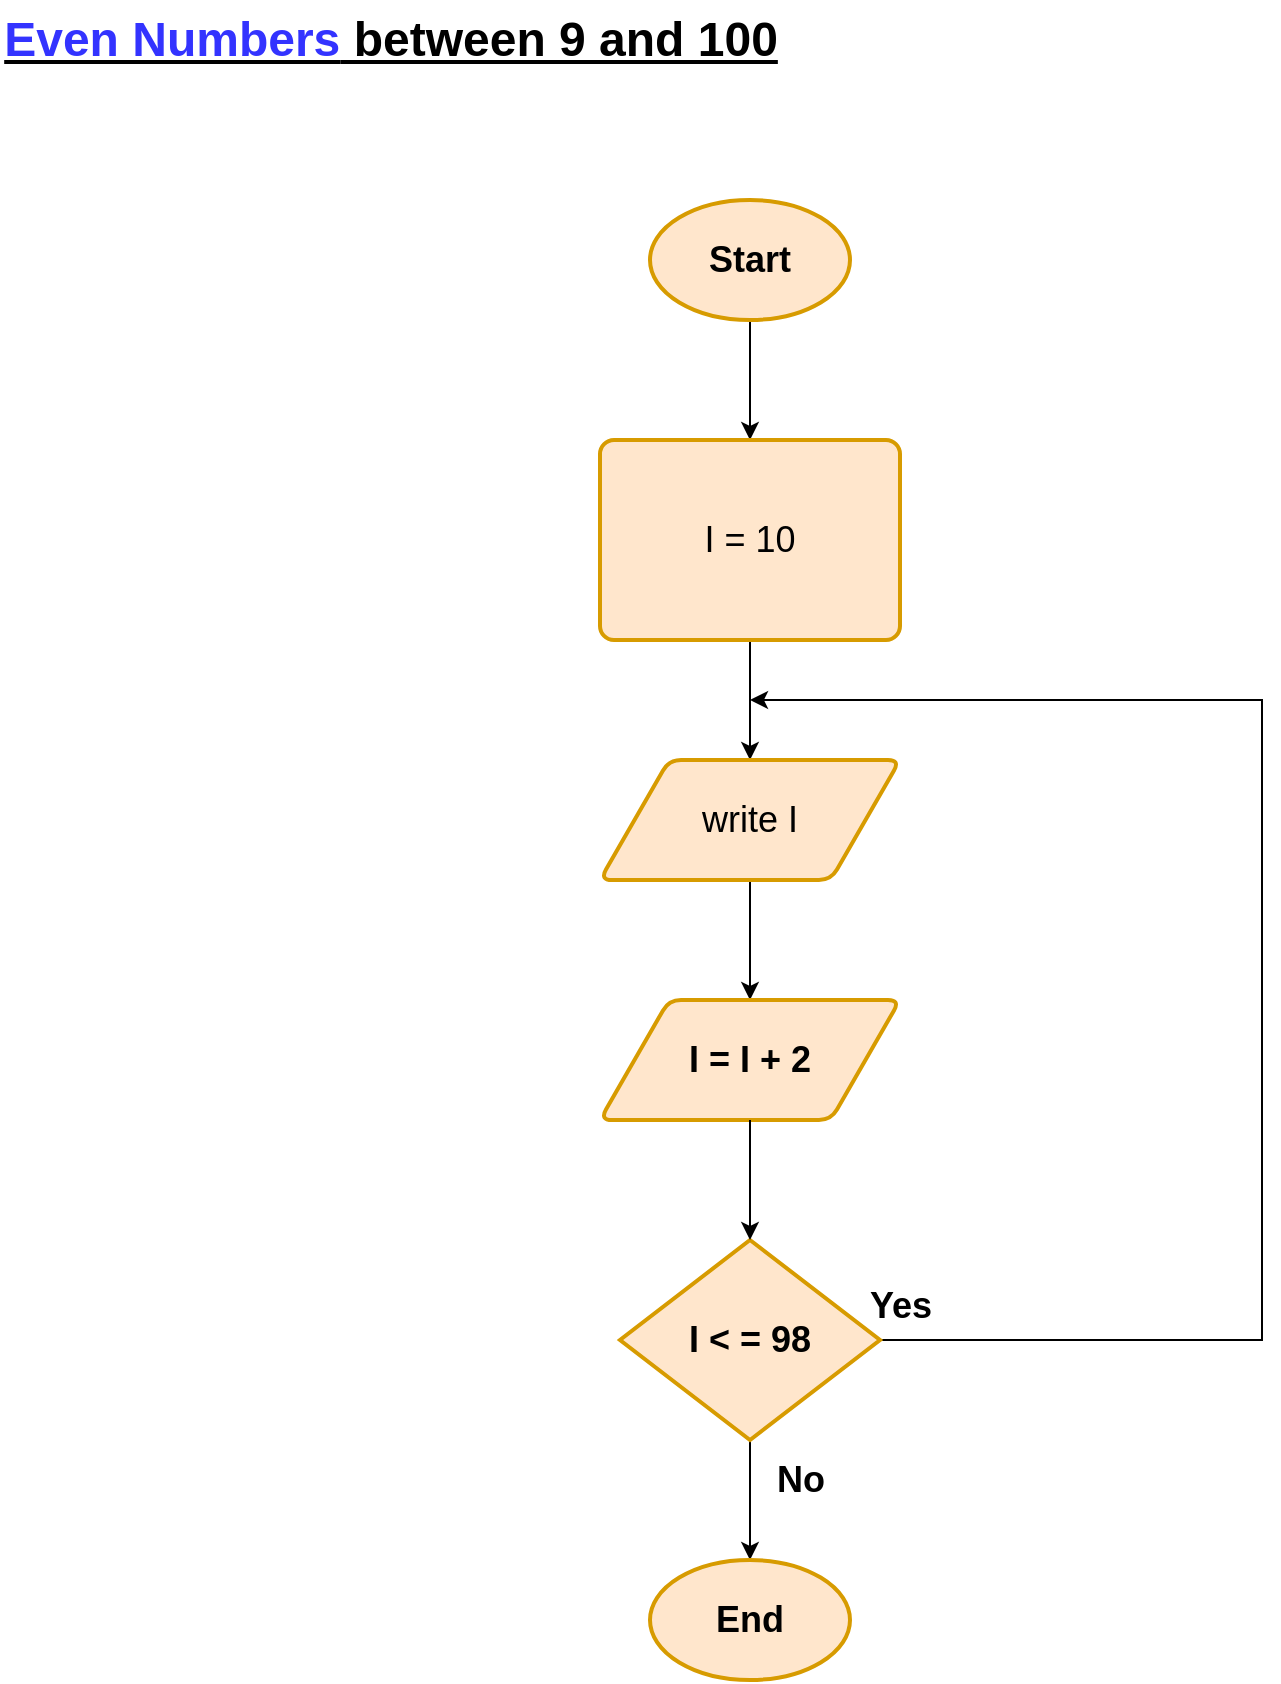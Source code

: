 <mxfile version="26.0.16">
  <diagram name="Page-1" id="a2FeN81SO25jybQOfinS">
    <mxGraphModel dx="1434" dy="884" grid="1" gridSize="10" guides="1" tooltips="1" connect="1" arrows="1" fold="1" page="1" pageScale="1" pageWidth="850" pageHeight="1100" math="0" shadow="0">
      <root>
        <mxCell id="0" />
        <mxCell id="1" parent="0" />
        <mxCell id="T_P2YdEBCx7IKDr2mxMK-8" style="edgeStyle=orthogonalEdgeStyle;rounded=0;orthogonalLoop=1;jettySize=auto;html=1;entryX=0.5;entryY=0;entryDx=0;entryDy=0;fontSize=18;" edge="1" parent="1" source="T_P2YdEBCx7IKDr2mxMK-1" target="T_P2YdEBCx7IKDr2mxMK-2">
          <mxGeometry relative="1" as="geometry" />
        </mxCell>
        <mxCell id="T_P2YdEBCx7IKDr2mxMK-1" value="Start" style="strokeWidth=2;html=1;shape=mxgraph.flowchart.start_1;whiteSpace=wrap;fillColor=#ffe6cc;strokeColor=#d79b00;fontSize=18;fontStyle=1" vertex="1" parent="1">
          <mxGeometry x="375" y="180" width="100" height="60" as="geometry" />
        </mxCell>
        <mxCell id="T_P2YdEBCx7IKDr2mxMK-9" style="edgeStyle=orthogonalEdgeStyle;rounded=0;orthogonalLoop=1;jettySize=auto;html=1;entryX=0.5;entryY=0;entryDx=0;entryDy=0;fontSize=18;" edge="1" parent="1" source="T_P2YdEBCx7IKDr2mxMK-2" target="T_P2YdEBCx7IKDr2mxMK-3">
          <mxGeometry relative="1" as="geometry" />
        </mxCell>
        <mxCell id="T_P2YdEBCx7IKDr2mxMK-2" value="I = 10" style="rounded=1;whiteSpace=wrap;html=1;absoluteArcSize=1;arcSize=14;strokeWidth=2;fillColor=#ffe6cc;strokeColor=#d79b00;fontSize=18;" vertex="1" parent="1">
          <mxGeometry x="350" y="300" width="150" height="100" as="geometry" />
        </mxCell>
        <mxCell id="T_P2YdEBCx7IKDr2mxMK-10" style="edgeStyle=orthogonalEdgeStyle;rounded=0;orthogonalLoop=1;jettySize=auto;html=1;entryX=0.5;entryY=0;entryDx=0;entryDy=0;fontSize=18;" edge="1" parent="1" source="T_P2YdEBCx7IKDr2mxMK-3" target="T_P2YdEBCx7IKDr2mxMK-5">
          <mxGeometry relative="1" as="geometry" />
        </mxCell>
        <mxCell id="T_P2YdEBCx7IKDr2mxMK-3" value="write I" style="shape=parallelogram;html=1;strokeWidth=2;perimeter=parallelogramPerimeter;whiteSpace=wrap;rounded=1;arcSize=12;size=0.23;fillColor=#ffe6cc;strokeColor=#d79b00;fontSize=18;" vertex="1" parent="1">
          <mxGeometry x="350" y="460" width="150" height="60" as="geometry" />
        </mxCell>
        <mxCell id="T_P2YdEBCx7IKDr2mxMK-5" value="I = I + 2" style="shape=parallelogram;html=1;strokeWidth=2;perimeter=parallelogramPerimeter;whiteSpace=wrap;rounded=1;arcSize=12;size=0.23;fillColor=#ffe6cc;strokeColor=#d79b00;fontSize=18;fontStyle=1" vertex="1" parent="1">
          <mxGeometry x="350" y="580" width="150" height="60" as="geometry" />
        </mxCell>
        <mxCell id="T_P2YdEBCx7IKDr2mxMK-12" style="edgeStyle=orthogonalEdgeStyle;rounded=0;orthogonalLoop=1;jettySize=auto;html=1;fontSize=18;" edge="1" parent="1" source="T_P2YdEBCx7IKDr2mxMK-6" target="T_P2YdEBCx7IKDr2mxMK-7">
          <mxGeometry relative="1" as="geometry" />
        </mxCell>
        <mxCell id="T_P2YdEBCx7IKDr2mxMK-13" style="edgeStyle=orthogonalEdgeStyle;rounded=0;orthogonalLoop=1;jettySize=auto;html=1;fontSize=18;" edge="1" parent="1" source="T_P2YdEBCx7IKDr2mxMK-6">
          <mxGeometry relative="1" as="geometry">
            <mxPoint x="425" y="430" as="targetPoint" />
            <Array as="points">
              <mxPoint x="681" y="750" />
            </Array>
          </mxGeometry>
        </mxCell>
        <mxCell id="T_P2YdEBCx7IKDr2mxMK-6" value="I &amp;lt; = 98" style="strokeWidth=2;html=1;shape=mxgraph.flowchart.decision;whiteSpace=wrap;fillColor=#ffe6cc;strokeColor=#d79b00;fontSize=18;fontStyle=1" vertex="1" parent="1">
          <mxGeometry x="360" y="700" width="130" height="100" as="geometry" />
        </mxCell>
        <mxCell id="T_P2YdEBCx7IKDr2mxMK-7" value="End" style="strokeWidth=2;html=1;shape=mxgraph.flowchart.start_1;whiteSpace=wrap;fillColor=#ffe6cc;strokeColor=#d79b00;fontSize=18;fontStyle=1" vertex="1" parent="1">
          <mxGeometry x="375" y="860" width="100" height="60" as="geometry" />
        </mxCell>
        <mxCell id="T_P2YdEBCx7IKDr2mxMK-11" style="edgeStyle=orthogonalEdgeStyle;rounded=0;orthogonalLoop=1;jettySize=auto;html=1;entryX=0.5;entryY=0;entryDx=0;entryDy=0;entryPerimeter=0;fontSize=18;" edge="1" parent="1" source="T_P2YdEBCx7IKDr2mxMK-5" target="T_P2YdEBCx7IKDr2mxMK-6">
          <mxGeometry relative="1" as="geometry" />
        </mxCell>
        <mxCell id="T_P2YdEBCx7IKDr2mxMK-16" value="Yes" style="text;html=1;align=center;verticalAlign=middle;resizable=0;points=[];autosize=1;strokeColor=none;fillColor=none;fontSize=18;fontStyle=1" vertex="1" parent="1">
          <mxGeometry x="475" y="713" width="50" height="40" as="geometry" />
        </mxCell>
        <mxCell id="T_P2YdEBCx7IKDr2mxMK-17" value="No" style="text;html=1;align=center;verticalAlign=middle;resizable=0;points=[];autosize=1;strokeColor=none;fillColor=none;fontSize=18;fontStyle=1" vertex="1" parent="1">
          <mxGeometry x="425" y="800" width="50" height="40" as="geometry" />
        </mxCell>
        <mxCell id="T_P2YdEBCx7IKDr2mxMK-18" value="&lt;font style=&quot;color: rgb(51, 51, 255);&quot;&gt;Even Numbers&lt;/font&gt; between 9 and 100" style="text;html=1;align=center;verticalAlign=middle;resizable=0;points=[];autosize=1;strokeColor=none;fillColor=none;fontStyle=5;fontSize=24;" vertex="1" parent="1">
          <mxGeometry x="50" y="80" width="390" height="40" as="geometry" />
        </mxCell>
      </root>
    </mxGraphModel>
  </diagram>
</mxfile>
